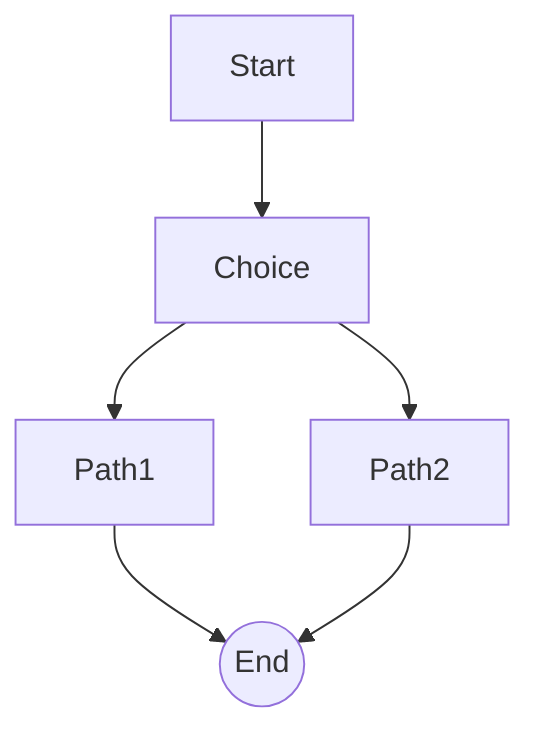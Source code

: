 ﻿flowchart TD
  Start --> Choice
  Choice --> Path1
  Choice --> Path2
  Path1 --> End((End))
  Path2 --> End